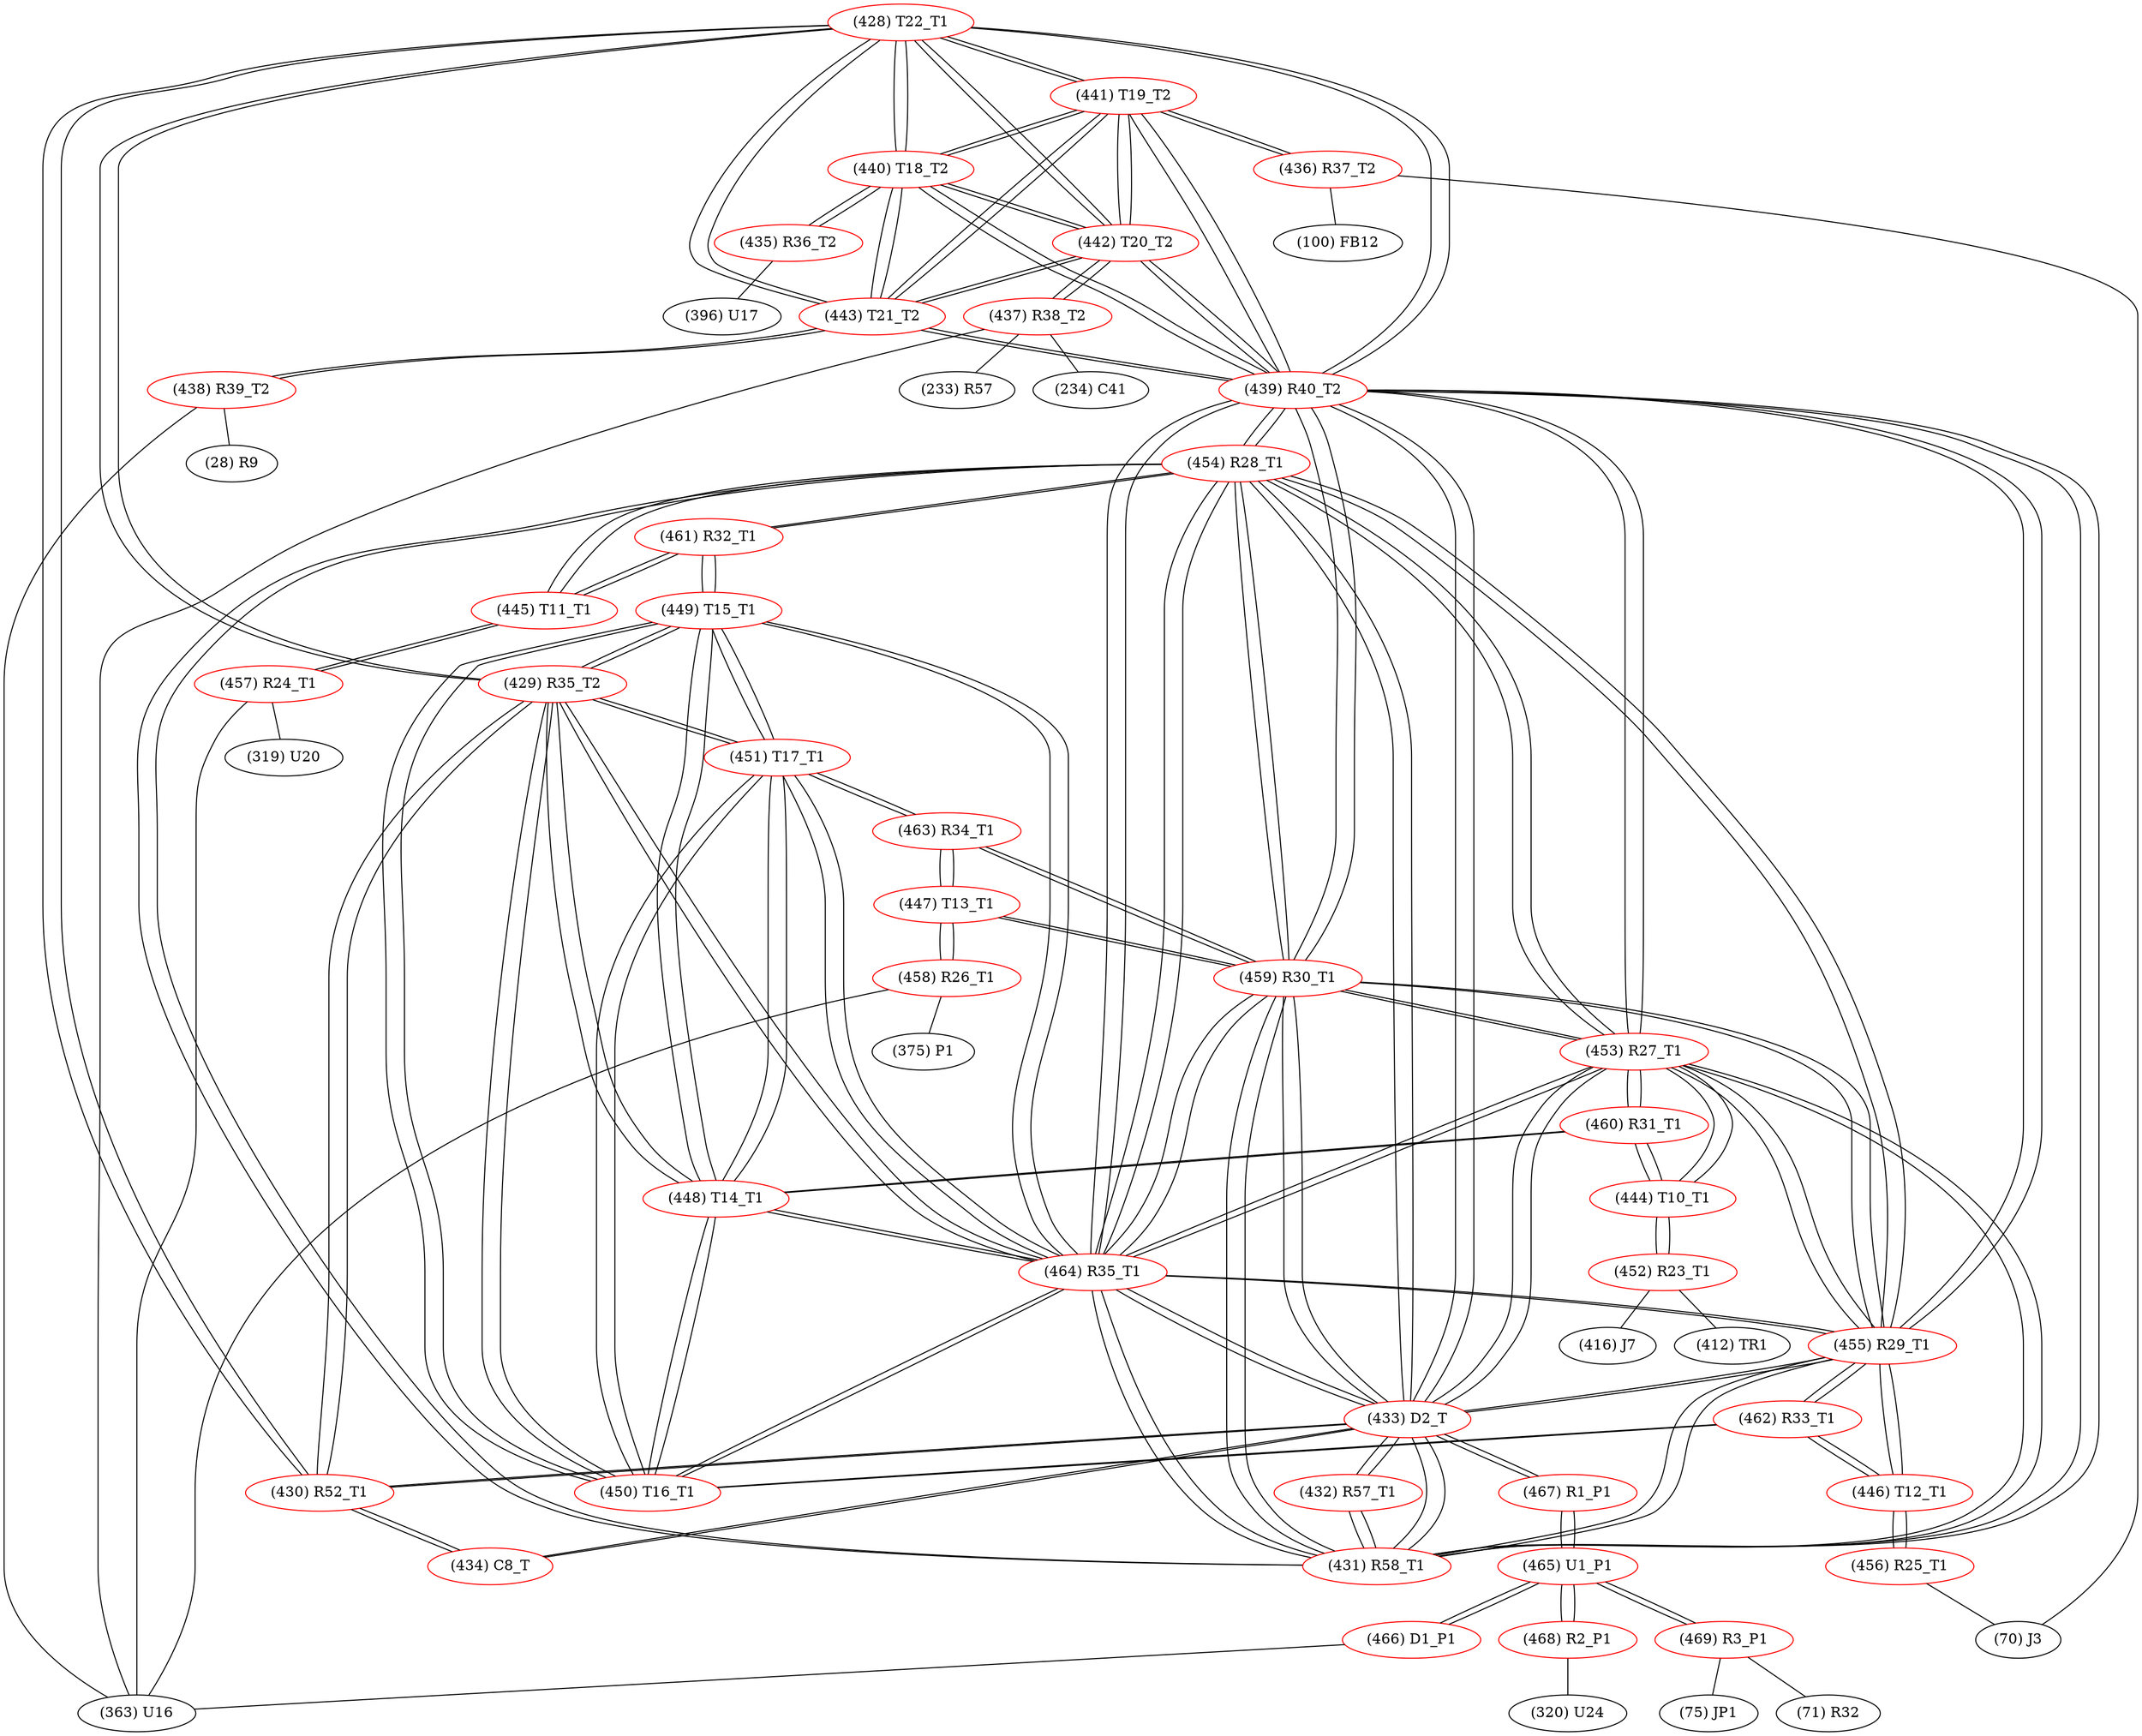 graph {
	428 [label="(428) T22_T1" color=red]
	441 [label="(441) T19_T2"]
	440 [label="(440) T18_T2"]
	439 [label="(439) R40_T2"]
	443 [label="(443) T21_T2"]
	442 [label="(442) T20_T2"]
	430 [label="(430) R52_T1"]
	429 [label="(429) R35_T2"]
	429 [label="(429) R35_T2" color=red]
	450 [label="(450) T16_T1"]
	449 [label="(449) T15_T1"]
	464 [label="(464) R35_T1"]
	448 [label="(448) T14_T1"]
	451 [label="(451) T17_T1"]
	430 [label="(430) R52_T1"]
	428 [label="(428) T22_T1"]
	430 [label="(430) R52_T1" color=red]
	433 [label="(433) D2_T"]
	434 [label="(434) C8_T"]
	429 [label="(429) R35_T2"]
	428 [label="(428) T22_T1"]
	431 [label="(431) R58_T1" color=red]
	432 [label="(432) R57_T1"]
	433 [label="(433) D2_T"]
	455 [label="(455) R29_T1"]
	464 [label="(464) R35_T1"]
	439 [label="(439) R40_T2"]
	459 [label="(459) R30_T1"]
	453 [label="(453) R27_T1"]
	454 [label="(454) R28_T1"]
	432 [label="(432) R57_T1" color=red]
	431 [label="(431) R58_T1"]
	433 [label="(433) D2_T"]
	433 [label="(433) D2_T" color=red]
	430 [label="(430) R52_T1"]
	434 [label="(434) C8_T"]
	431 [label="(431) R58_T1"]
	432 [label="(432) R57_T1"]
	455 [label="(455) R29_T1"]
	464 [label="(464) R35_T1"]
	439 [label="(439) R40_T2"]
	459 [label="(459) R30_T1"]
	453 [label="(453) R27_T1"]
	454 [label="(454) R28_T1"]
	467 [label="(467) R1_P1"]
	434 [label="(434) C8_T" color=red]
	433 [label="(433) D2_T"]
	430 [label="(430) R52_T1"]
	435 [label="(435) R36_T2" color=red]
	396 [label="(396) U17"]
	440 [label="(440) T18_T2"]
	436 [label="(436) R37_T2" color=red]
	70 [label="(70) J3"]
	100 [label="(100) FB12"]
	441 [label="(441) T19_T2"]
	437 [label="(437) R38_T2" color=red]
	363 [label="(363) U16"]
	233 [label="(233) R57"]
	234 [label="(234) C41"]
	442 [label="(442) T20_T2"]
	438 [label="(438) R39_T2" color=red]
	363 [label="(363) U16"]
	28 [label="(28) R9"]
	443 [label="(443) T21_T2"]
	439 [label="(439) R40_T2" color=red]
	455 [label="(455) R29_T1"]
	464 [label="(464) R35_T1"]
	459 [label="(459) R30_T1"]
	433 [label="(433) D2_T"]
	431 [label="(431) R58_T1"]
	453 [label="(453) R27_T1"]
	454 [label="(454) R28_T1"]
	428 [label="(428) T22_T1"]
	441 [label="(441) T19_T2"]
	440 [label="(440) T18_T2"]
	443 [label="(443) T21_T2"]
	442 [label="(442) T20_T2"]
	440 [label="(440) T18_T2" color=red]
	428 [label="(428) T22_T1"]
	441 [label="(441) T19_T2"]
	439 [label="(439) R40_T2"]
	443 [label="(443) T21_T2"]
	442 [label="(442) T20_T2"]
	435 [label="(435) R36_T2"]
	441 [label="(441) T19_T2" color=red]
	428 [label="(428) T22_T1"]
	440 [label="(440) T18_T2"]
	439 [label="(439) R40_T2"]
	443 [label="(443) T21_T2"]
	442 [label="(442) T20_T2"]
	436 [label="(436) R37_T2"]
	442 [label="(442) T20_T2" color=red]
	428 [label="(428) T22_T1"]
	441 [label="(441) T19_T2"]
	440 [label="(440) T18_T2"]
	439 [label="(439) R40_T2"]
	443 [label="(443) T21_T2"]
	437 [label="(437) R38_T2"]
	443 [label="(443) T21_T2" color=red]
	428 [label="(428) T22_T1"]
	441 [label="(441) T19_T2"]
	440 [label="(440) T18_T2"]
	439 [label="(439) R40_T2"]
	442 [label="(442) T20_T2"]
	438 [label="(438) R39_T2"]
	444 [label="(444) T10_T1" color=red]
	452 [label="(452) R23_T1"]
	460 [label="(460) R31_T1"]
	453 [label="(453) R27_T1"]
	445 [label="(445) T11_T1" color=red]
	457 [label="(457) R24_T1"]
	461 [label="(461) R32_T1"]
	454 [label="(454) R28_T1"]
	446 [label="(446) T12_T1" color=red]
	462 [label="(462) R33_T1"]
	455 [label="(455) R29_T1"]
	456 [label="(456) R25_T1"]
	447 [label="(447) T13_T1" color=red]
	459 [label="(459) R30_T1"]
	463 [label="(463) R34_T1"]
	458 [label="(458) R26_T1"]
	448 [label="(448) T14_T1" color=red]
	450 [label="(450) T16_T1"]
	449 [label="(449) T15_T1"]
	464 [label="(464) R35_T1"]
	451 [label="(451) T17_T1"]
	429 [label="(429) R35_T2"]
	460 [label="(460) R31_T1"]
	449 [label="(449) T15_T1" color=red]
	450 [label="(450) T16_T1"]
	464 [label="(464) R35_T1"]
	448 [label="(448) T14_T1"]
	451 [label="(451) T17_T1"]
	429 [label="(429) R35_T2"]
	461 [label="(461) R32_T1"]
	450 [label="(450) T16_T1" color=red]
	449 [label="(449) T15_T1"]
	464 [label="(464) R35_T1"]
	448 [label="(448) T14_T1"]
	451 [label="(451) T17_T1"]
	429 [label="(429) R35_T2"]
	462 [label="(462) R33_T1"]
	451 [label="(451) T17_T1" color=red]
	450 [label="(450) T16_T1"]
	449 [label="(449) T15_T1"]
	464 [label="(464) R35_T1"]
	448 [label="(448) T14_T1"]
	429 [label="(429) R35_T2"]
	463 [label="(463) R34_T1"]
	452 [label="(452) R23_T1" color=red]
	416 [label="(416) J7"]
	412 [label="(412) TR1"]
	444 [label="(444) T10_T1"]
	453 [label="(453) R27_T1" color=red]
	455 [label="(455) R29_T1"]
	464 [label="(464) R35_T1"]
	439 [label="(439) R40_T2"]
	459 [label="(459) R30_T1"]
	433 [label="(433) D2_T"]
	431 [label="(431) R58_T1"]
	454 [label="(454) R28_T1"]
	444 [label="(444) T10_T1"]
	460 [label="(460) R31_T1"]
	454 [label="(454) R28_T1" color=red]
	455 [label="(455) R29_T1"]
	464 [label="(464) R35_T1"]
	439 [label="(439) R40_T2"]
	459 [label="(459) R30_T1"]
	433 [label="(433) D2_T"]
	431 [label="(431) R58_T1"]
	453 [label="(453) R27_T1"]
	461 [label="(461) R32_T1"]
	445 [label="(445) T11_T1"]
	455 [label="(455) R29_T1" color=red]
	464 [label="(464) R35_T1"]
	439 [label="(439) R40_T2"]
	459 [label="(459) R30_T1"]
	433 [label="(433) D2_T"]
	431 [label="(431) R58_T1"]
	453 [label="(453) R27_T1"]
	454 [label="(454) R28_T1"]
	462 [label="(462) R33_T1"]
	446 [label="(446) T12_T1"]
	456 [label="(456) R25_T1" color=red]
	70 [label="(70) J3"]
	446 [label="(446) T12_T1"]
	457 [label="(457) R24_T1" color=red]
	363 [label="(363) U16"]
	319 [label="(319) U20"]
	445 [label="(445) T11_T1"]
	458 [label="(458) R26_T1" color=red]
	363 [label="(363) U16"]
	375 [label="(375) P1"]
	447 [label="(447) T13_T1"]
	459 [label="(459) R30_T1" color=red]
	455 [label="(455) R29_T1"]
	464 [label="(464) R35_T1"]
	439 [label="(439) R40_T2"]
	433 [label="(433) D2_T"]
	431 [label="(431) R58_T1"]
	453 [label="(453) R27_T1"]
	454 [label="(454) R28_T1"]
	463 [label="(463) R34_T1"]
	447 [label="(447) T13_T1"]
	460 [label="(460) R31_T1" color=red]
	444 [label="(444) T10_T1"]
	453 [label="(453) R27_T1"]
	448 [label="(448) T14_T1"]
	461 [label="(461) R32_T1" color=red]
	449 [label="(449) T15_T1"]
	454 [label="(454) R28_T1"]
	445 [label="(445) T11_T1"]
	462 [label="(462) R33_T1" color=red]
	450 [label="(450) T16_T1"]
	455 [label="(455) R29_T1"]
	446 [label="(446) T12_T1"]
	463 [label="(463) R34_T1" color=red]
	451 [label="(451) T17_T1"]
	459 [label="(459) R30_T1"]
	447 [label="(447) T13_T1"]
	464 [label="(464) R35_T1" color=red]
	455 [label="(455) R29_T1"]
	439 [label="(439) R40_T2"]
	459 [label="(459) R30_T1"]
	433 [label="(433) D2_T"]
	431 [label="(431) R58_T1"]
	453 [label="(453) R27_T1"]
	454 [label="(454) R28_T1"]
	450 [label="(450) T16_T1"]
	449 [label="(449) T15_T1"]
	448 [label="(448) T14_T1"]
	451 [label="(451) T17_T1"]
	429 [label="(429) R35_T2"]
	465 [label="(465) U1_P1" color=red]
	466 [label="(466) D1_P1"]
	468 [label="(468) R2_P1"]
	469 [label="(469) R3_P1"]
	467 [label="(467) R1_P1"]
	466 [label="(466) D1_P1" color=red]
	363 [label="(363) U16"]
	465 [label="(465) U1_P1"]
	467 [label="(467) R1_P1" color=red]
	433 [label="(433) D2_T"]
	465 [label="(465) U1_P1"]
	468 [label="(468) R2_P1" color=red]
	320 [label="(320) U24"]
	465 [label="(465) U1_P1"]
	469 [label="(469) R3_P1" color=red]
	75 [label="(75) JP1"]
	71 [label="(71) R32"]
	465 [label="(465) U1_P1"]
	428 -- 441
	428 -- 440
	428 -- 439
	428 -- 443
	428 -- 442
	428 -- 430
	428 -- 429
	429 -- 450
	429 -- 449
	429 -- 464
	429 -- 448
	429 -- 451
	429 -- 430
	429 -- 428
	430 -- 433
	430 -- 434
	430 -- 429
	430 -- 428
	431 -- 432
	431 -- 433
	431 -- 455
	431 -- 464
	431 -- 439
	431 -- 459
	431 -- 453
	431 -- 454
	432 -- 431
	432 -- 433
	433 -- 430
	433 -- 434
	433 -- 431
	433 -- 432
	433 -- 455
	433 -- 464
	433 -- 439
	433 -- 459
	433 -- 453
	433 -- 454
	433 -- 467
	434 -- 433
	434 -- 430
	435 -- 396
	435 -- 440
	436 -- 70
	436 -- 100
	436 -- 441
	437 -- 363
	437 -- 233
	437 -- 234
	437 -- 442
	438 -- 363
	438 -- 28
	438 -- 443
	439 -- 455
	439 -- 464
	439 -- 459
	439 -- 433
	439 -- 431
	439 -- 453
	439 -- 454
	439 -- 428
	439 -- 441
	439 -- 440
	439 -- 443
	439 -- 442
	440 -- 428
	440 -- 441
	440 -- 439
	440 -- 443
	440 -- 442
	440 -- 435
	441 -- 428
	441 -- 440
	441 -- 439
	441 -- 443
	441 -- 442
	441 -- 436
	442 -- 428
	442 -- 441
	442 -- 440
	442 -- 439
	442 -- 443
	442 -- 437
	443 -- 428
	443 -- 441
	443 -- 440
	443 -- 439
	443 -- 442
	443 -- 438
	444 -- 452
	444 -- 460
	444 -- 453
	445 -- 457
	445 -- 461
	445 -- 454
	446 -- 462
	446 -- 455
	446 -- 456
	447 -- 459
	447 -- 463
	447 -- 458
	448 -- 450
	448 -- 449
	448 -- 464
	448 -- 451
	448 -- 429
	448 -- 460
	449 -- 450
	449 -- 464
	449 -- 448
	449 -- 451
	449 -- 429
	449 -- 461
	450 -- 449
	450 -- 464
	450 -- 448
	450 -- 451
	450 -- 429
	450 -- 462
	451 -- 450
	451 -- 449
	451 -- 464
	451 -- 448
	451 -- 429
	451 -- 463
	452 -- 416
	452 -- 412
	452 -- 444
	453 -- 455
	453 -- 464
	453 -- 439
	453 -- 459
	453 -- 433
	453 -- 431
	453 -- 454
	453 -- 444
	453 -- 460
	454 -- 455
	454 -- 464
	454 -- 439
	454 -- 459
	454 -- 433
	454 -- 431
	454 -- 453
	454 -- 461
	454 -- 445
	455 -- 464
	455 -- 439
	455 -- 459
	455 -- 433
	455 -- 431
	455 -- 453
	455 -- 454
	455 -- 462
	455 -- 446
	456 -- 70
	456 -- 446
	457 -- 363
	457 -- 319
	457 -- 445
	458 -- 363
	458 -- 375
	458 -- 447
	459 -- 455
	459 -- 464
	459 -- 439
	459 -- 433
	459 -- 431
	459 -- 453
	459 -- 454
	459 -- 463
	459 -- 447
	460 -- 444
	460 -- 453
	460 -- 448
	461 -- 449
	461 -- 454
	461 -- 445
	462 -- 450
	462 -- 455
	462 -- 446
	463 -- 451
	463 -- 459
	463 -- 447
	464 -- 455
	464 -- 439
	464 -- 459
	464 -- 433
	464 -- 431
	464 -- 453
	464 -- 454
	464 -- 450
	464 -- 449
	464 -- 448
	464 -- 451
	464 -- 429
	465 -- 466
	465 -- 468
	465 -- 469
	465 -- 467
	466 -- 363
	466 -- 465
	467 -- 433
	467 -- 465
	468 -- 320
	468 -- 465
	469 -- 75
	469 -- 71
	469 -- 465
}